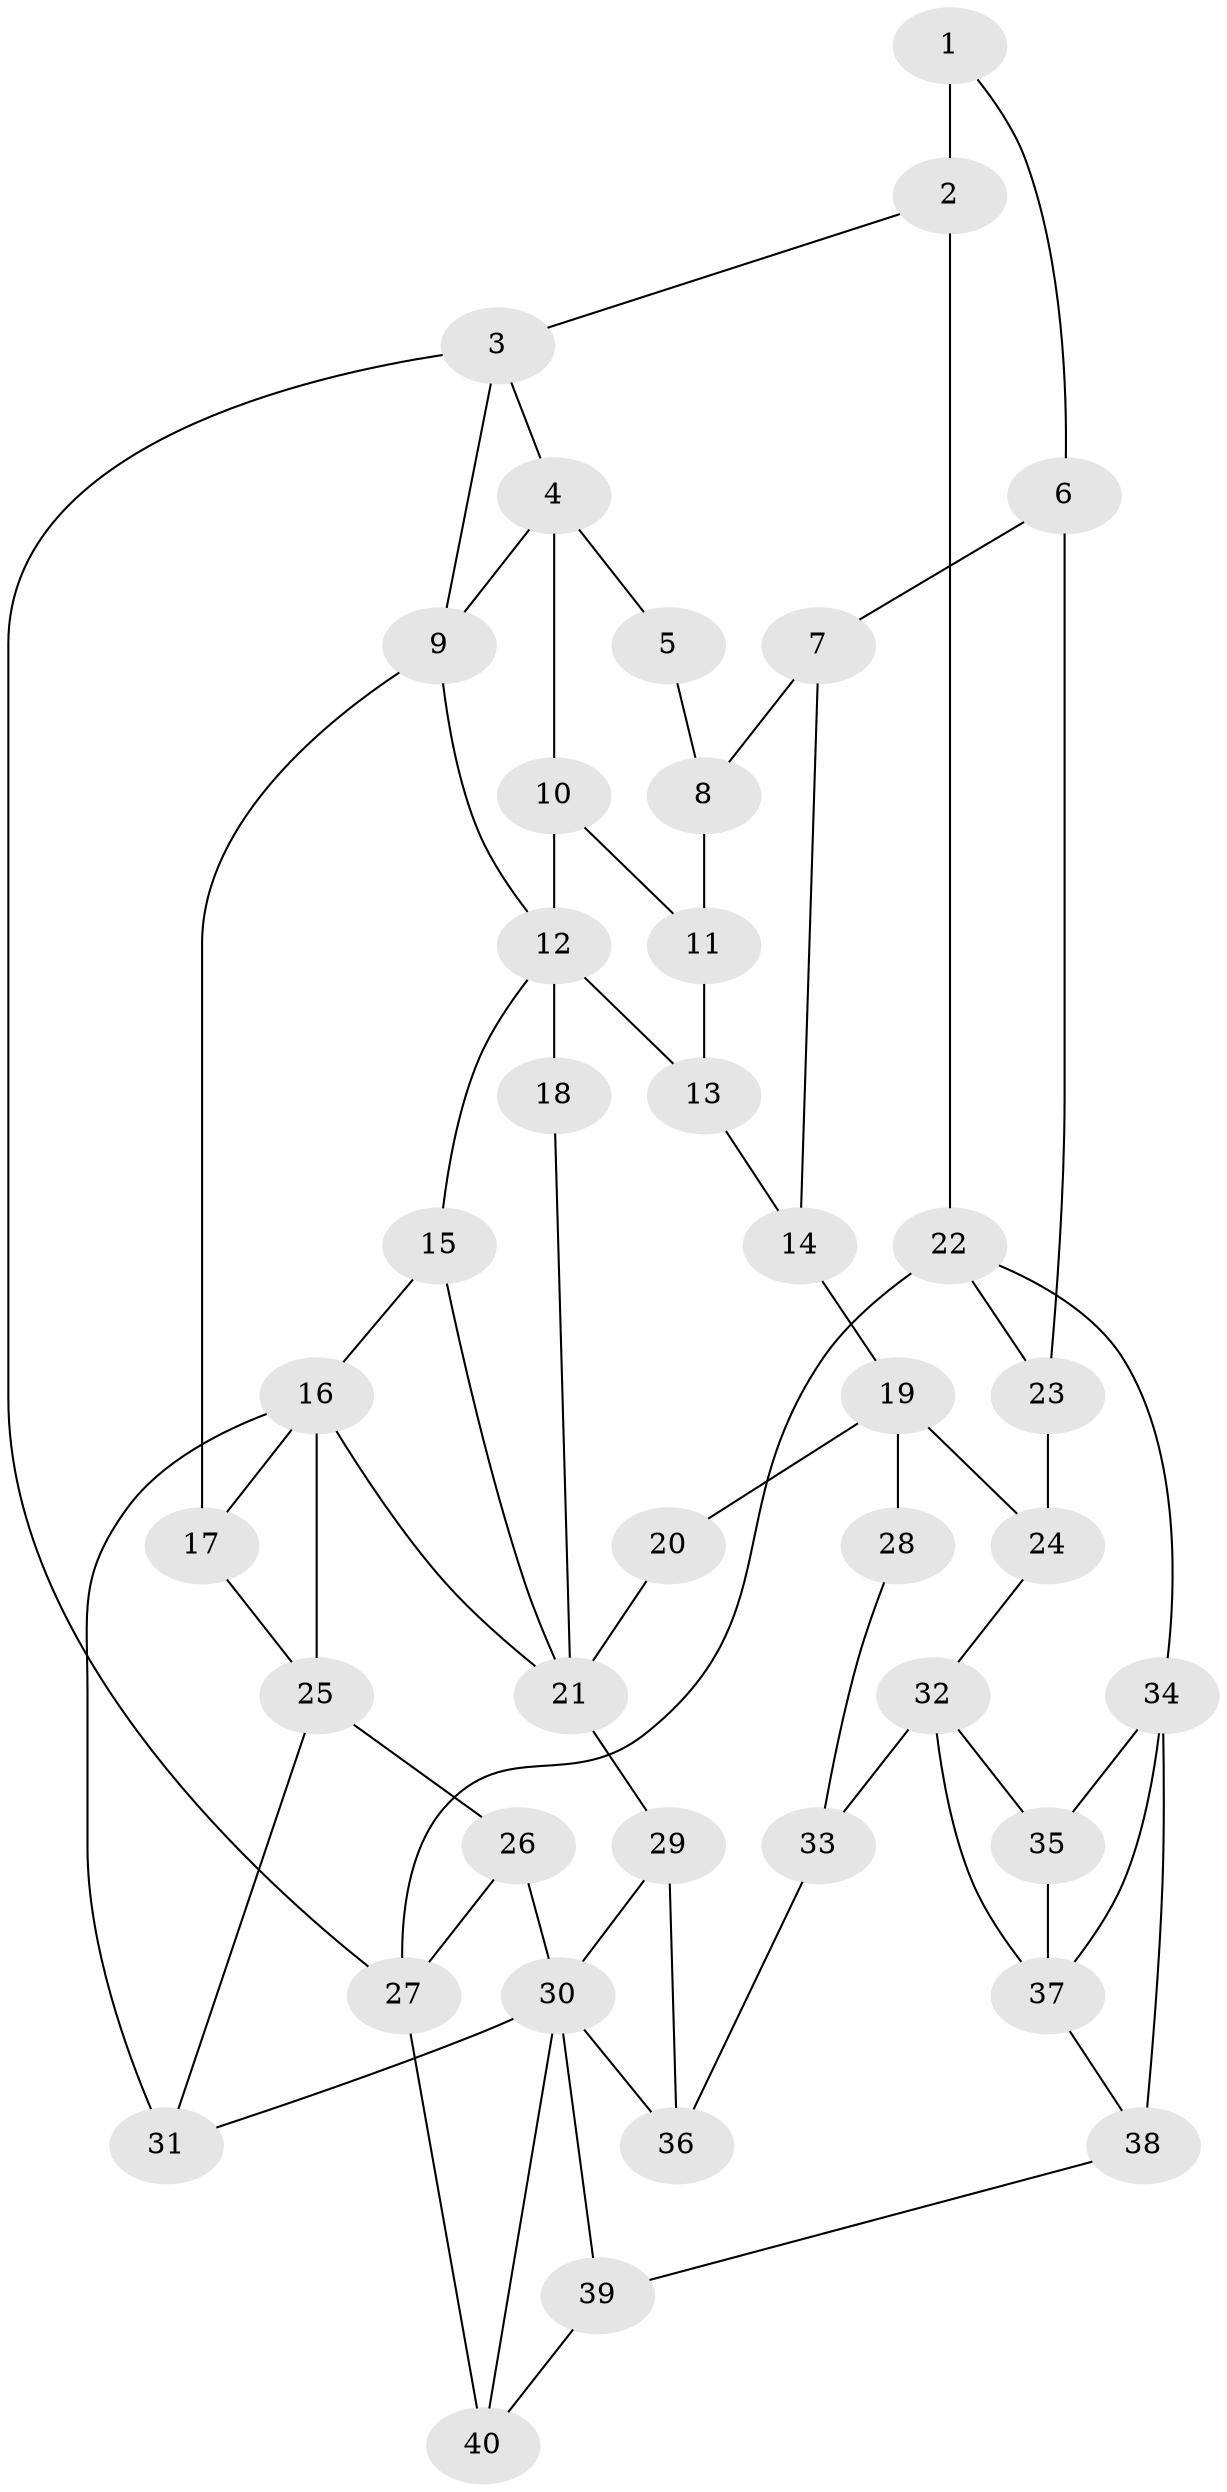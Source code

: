 // original degree distribution, {3: 0.025, 6: 0.2, 5: 0.55, 4: 0.225}
// Generated by graph-tools (version 1.1) at 2025/38/03/09/25 02:38:27]
// undirected, 40 vertices, 67 edges
graph export_dot {
graph [start="1"]
  node [color=gray90,style=filled];
  1;
  2;
  3;
  4;
  5;
  6;
  7;
  8;
  9;
  10;
  11;
  12;
  13;
  14;
  15;
  16;
  17;
  18;
  19;
  20;
  21;
  22;
  23;
  24;
  25;
  26;
  27;
  28;
  29;
  30;
  31;
  32;
  33;
  34;
  35;
  36;
  37;
  38;
  39;
  40;
  1 -- 2 [weight=2.0];
  1 -- 6 [weight=1.0];
  2 -- 3 [weight=1.0];
  2 -- 22 [weight=2.0];
  3 -- 4 [weight=1.0];
  3 -- 9 [weight=1.0];
  3 -- 27 [weight=1.0];
  4 -- 5 [weight=2.0];
  4 -- 9 [weight=1.0];
  4 -- 10 [weight=2.0];
  5 -- 8 [weight=1.0];
  6 -- 7 [weight=1.0];
  6 -- 23 [weight=1.0];
  7 -- 8 [weight=1.0];
  7 -- 14 [weight=1.0];
  8 -- 11 [weight=1.0];
  9 -- 12 [weight=1.0];
  9 -- 17 [weight=1.0];
  10 -- 11 [weight=1.0];
  10 -- 12 [weight=1.0];
  11 -- 13 [weight=1.0];
  12 -- 13 [weight=1.0];
  12 -- 15 [weight=1.0];
  12 -- 18 [weight=2.0];
  13 -- 14 [weight=1.0];
  14 -- 19 [weight=1.0];
  15 -- 16 [weight=1.0];
  15 -- 21 [weight=1.0];
  16 -- 17 [weight=1.0];
  16 -- 21 [weight=1.0];
  16 -- 25 [weight=2.0];
  16 -- 31 [weight=1.0];
  17 -- 25 [weight=1.0];
  18 -- 21 [weight=1.0];
  19 -- 20 [weight=2.0];
  19 -- 24 [weight=1.0];
  19 -- 28 [weight=2.0];
  20 -- 21 [weight=2.0];
  21 -- 29 [weight=1.0];
  22 -- 23 [weight=1.0];
  22 -- 27 [weight=1.0];
  22 -- 34 [weight=2.0];
  23 -- 24 [weight=1.0];
  24 -- 32 [weight=1.0];
  25 -- 26 [weight=2.0];
  25 -- 31 [weight=1.0];
  26 -- 27 [weight=1.0];
  26 -- 30 [weight=1.0];
  27 -- 40 [weight=1.0];
  28 -- 33 [weight=1.0];
  29 -- 30 [weight=1.0];
  29 -- 36 [weight=1.0];
  30 -- 31 [weight=1.0];
  30 -- 36 [weight=1.0];
  30 -- 39 [weight=1.0];
  30 -- 40 [weight=1.0];
  32 -- 33 [weight=1.0];
  32 -- 35 [weight=1.0];
  32 -- 37 [weight=2.0];
  33 -- 36 [weight=1.0];
  34 -- 35 [weight=1.0];
  34 -- 37 [weight=1.0];
  34 -- 38 [weight=2.0];
  35 -- 37 [weight=2.0];
  37 -- 38 [weight=1.0];
  38 -- 39 [weight=1.0];
  39 -- 40 [weight=1.0];
}
